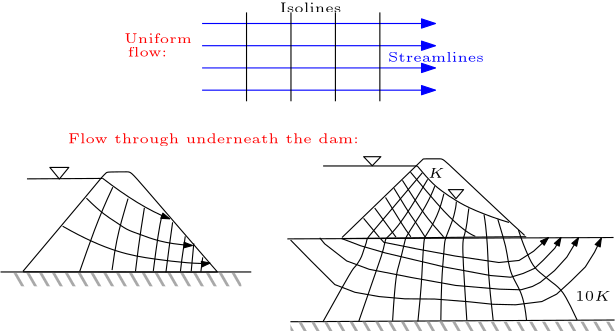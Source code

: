 <?xml version="1.0"?>
<!DOCTYPE ipe SYSTEM "ipe.dtd">
<ipe version="70206" creator="Ipe 7.2.9">
<info created="D:20201130234638" modified="D:20201130235549"/>
<ipestyle name="basic">
<symbol name="arrow/arc(spx)">
<path stroke="sym-stroke" fill="sym-stroke" pen="sym-pen">
0 0 m
-1 0.333 l
-1 -0.333 l
h
</path>
</symbol>
<symbol name="arrow/farc(spx)">
<path stroke="sym-stroke" fill="white" pen="sym-pen">
0 0 m
-1 0.333 l
-1 -0.333 l
h
</path>
</symbol>
<symbol name="arrow/ptarc(spx)">
<path stroke="sym-stroke" fill="sym-stroke" pen="sym-pen">
0 0 m
-1 0.333 l
-0.8 0 l
-1 -0.333 l
h
</path>
</symbol>
<symbol name="arrow/fptarc(spx)">
<path stroke="sym-stroke" fill="white" pen="sym-pen">
0 0 m
-1 0.333 l
-0.8 0 l
-1 -0.333 l
h
</path>
</symbol>
<symbol name="mark/circle(sx)" transformations="translations">
<path fill="sym-stroke">
0.6 0 0 0.6 0 0 e
0.4 0 0 0.4 0 0 e
</path>
</symbol>
<symbol name="mark/disk(sx)" transformations="translations">
<path fill="sym-stroke">
0.6 0 0 0.6 0 0 e
</path>
</symbol>
<symbol name="mark/fdisk(sfx)" transformations="translations">
<group>
<path fill="sym-fill">
0.5 0 0 0.5 0 0 e
</path>
<path fill="sym-stroke" fillrule="eofill">
0.6 0 0 0.6 0 0 e
0.4 0 0 0.4 0 0 e
</path>
</group>
</symbol>
<symbol name="mark/box(sx)" transformations="translations">
<path fill="sym-stroke" fillrule="eofill">
-0.6 -0.6 m
0.6 -0.6 l
0.6 0.6 l
-0.6 0.6 l
h
-0.4 -0.4 m
0.4 -0.4 l
0.4 0.4 l
-0.4 0.4 l
h
</path>
</symbol>
<symbol name="mark/square(sx)" transformations="translations">
<path fill="sym-stroke">
-0.6 -0.6 m
0.6 -0.6 l
0.6 0.6 l
-0.6 0.6 l
h
</path>
</symbol>
<symbol name="mark/fsquare(sfx)" transformations="translations">
<group>
<path fill="sym-fill">
-0.5 -0.5 m
0.5 -0.5 l
0.5 0.5 l
-0.5 0.5 l
h
</path>
<path fill="sym-stroke" fillrule="eofill">
-0.6 -0.6 m
0.6 -0.6 l
0.6 0.6 l
-0.6 0.6 l
h
-0.4 -0.4 m
0.4 -0.4 l
0.4 0.4 l
-0.4 0.4 l
h
</path>
</group>
</symbol>
<symbol name="mark/cross(sx)" transformations="translations">
<group>
<path fill="sym-stroke">
-0.43 -0.57 m
0.57 0.43 l
0.43 0.57 l
-0.57 -0.43 l
h
</path>
<path fill="sym-stroke">
-0.43 0.57 m
0.57 -0.43 l
0.43 -0.57 l
-0.57 0.43 l
h
</path>
</group>
</symbol>
<symbol name="arrow/fnormal(spx)">
<path stroke="sym-stroke" fill="white" pen="sym-pen">
0 0 m
-1 0.333 l
-1 -0.333 l
h
</path>
</symbol>
<symbol name="arrow/pointed(spx)">
<path stroke="sym-stroke" fill="sym-stroke" pen="sym-pen">
0 0 m
-1 0.333 l
-0.8 0 l
-1 -0.333 l
h
</path>
</symbol>
<symbol name="arrow/fpointed(spx)">
<path stroke="sym-stroke" fill="white" pen="sym-pen">
0 0 m
-1 0.333 l
-0.8 0 l
-1 -0.333 l
h
</path>
</symbol>
<symbol name="arrow/linear(spx)">
<path stroke="sym-stroke" pen="sym-pen">
-1 0.333 m
0 0 l
-1 -0.333 l
</path>
</symbol>
<symbol name="arrow/fdouble(spx)">
<path stroke="sym-stroke" fill="white" pen="sym-pen">
0 0 m
-1 0.333 l
-1 -0.333 l
h
-1 0 m
-2 0.333 l
-2 -0.333 l
h
</path>
</symbol>
<symbol name="arrow/double(spx)">
<path stroke="sym-stroke" fill="sym-stroke" pen="sym-pen">
0 0 m
-1 0.333 l
-1 -0.333 l
h
-1 0 m
-2 0.333 l
-2 -0.333 l
h
</path>
</symbol>
<pen name="heavier" value="0.8"/>
<pen name="fat" value="1.2"/>
<pen name="ultrafat" value="2"/>
<symbolsize name="large" value="5"/>
<symbolsize name="small" value="2"/>
<symbolsize name="tiny" value="1.1"/>
<arrowsize name="large" value="10"/>
<arrowsize name="small" value="5"/>
<arrowsize name="tiny" value="3"/>
<color name="red" value="1 0 0"/>
<color name="green" value="0 1 0"/>
<color name="blue" value="0 0 1"/>
<color name="yellow" value="1 1 0"/>
<color name="orange" value="1 0.647 0"/>
<color name="gold" value="1 0.843 0"/>
<color name="purple" value="0.627 0.125 0.941"/>
<color name="gray" value="0.745"/>
<color name="brown" value="0.647 0.165 0.165"/>
<color name="navy" value="0 0 0.502"/>
<color name="pink" value="1 0.753 0.796"/>
<color name="seagreen" value="0.18 0.545 0.341"/>
<color name="turquoise" value="0.251 0.878 0.816"/>
<color name="violet" value="0.933 0.51 0.933"/>
<color name="darkblue" value="0 0 0.545"/>
<color name="darkcyan" value="0 0.545 0.545"/>
<color name="darkgray" value="0.663"/>
<color name="darkgreen" value="0 0.392 0"/>
<color name="darkmagenta" value="0.545 0 0.545"/>
<color name="darkorange" value="1 0.549 0"/>
<color name="darkred" value="0.545 0 0"/>
<color name="lightblue" value="0.678 0.847 0.902"/>
<color name="lightcyan" value="0.878 1 1"/>
<color name="lightgray" value="0.827"/>
<color name="lightgreen" value="0.565 0.933 0.565"/>
<color name="lightyellow" value="1 1 0.878"/>
<dashstyle name="dashed" value="[4] 0"/>
<dashstyle name="dotted" value="[1 3] 0"/>
<dashstyle name="dash dotted" value="[4 2 1 2] 0"/>
<dashstyle name="dash dot dotted" value="[4 2 1 2 1 2] 0"/>
<textsize name="large" value="\large"/>
<textsize name="Large" value="\Large"/>
<textsize name="LARGE" value="\LARGE"/>
<textsize name="huge" value="\huge"/>
<textsize name="Huge" value="\Huge"/>
<textsize name="small" value="\small"/>
<textsize name="footnote" value="\footnotesize"/>
<textsize name="tiny" value="\tiny"/>
<textstyle name="center" begin="\begin{center}" end="\end{center}"/>
<textstyle name="itemize" begin="\begin{itemize}" end="\end{itemize}"/>
<textstyle name="item" begin="\begin{itemize}\item{}" end="\end{itemize}"/>
<gridsize name="4 pts" value="4"/>
<gridsize name="8 pts (~3 mm)" value="8"/>
<gridsize name="16 pts (~6 mm)" value="16"/>
<gridsize name="32 pts (~12 mm)" value="32"/>
<gridsize name="10 pts (~3.5 mm)" value="10"/>
<gridsize name="20 pts (~7 mm)" value="20"/>
<gridsize name="14 pts (~5 mm)" value="14"/>
<gridsize name="28 pts (~10 mm)" value="28"/>
<gridsize name="56 pts (~20 mm)" value="56"/>
<anglesize name="90 deg" value="90"/>
<anglesize name="60 deg" value="60"/>
<anglesize name="45 deg" value="45"/>
<anglesize name="30 deg" value="30"/>
<anglesize name="22.5 deg" value="22.5"/>
<opacity name="10%" value="0.1"/>
<opacity name="30%" value="0.3"/>
<opacity name="50%" value="0.5"/>
<opacity name="75%" value="0.75"/>
<tiling name="falling" angle="-60" step="4" width="1"/>
<tiling name="rising" angle="30" step="4" width="1"/>
</ipestyle>
<page>
<layer name="alpha"/>
<view layers="alpha" active="alpha"/>
<path layer="alpha" matrix="1.44685 0 0 1.70756 -370.789 -684.447" stroke="black">
388.623 805.362 m
397.59 814.422
406.281 823.113
408.315 825.331
409.424 826.164
409.516 826.348
415.433 826.348
415.526 826.348
436.974 805.27
436.974 805.27
437.159 805.177
388.715 805.27 c
</path>
<path matrix="1.44685 0 0 1.70756 -370.789 -684.447" stroke="black">
389.639 824.869 m
408.499 824.962 l
408.499 824.962 l
408.499 824.962 l
</path>
<path matrix="1.48767 0 0 1.70756 -387.464 -684.447" stroke="black" arrow="normal/tiny">
408.499 824.962 m
414.324 821.079
419.501 818.213
424.678 816.456 c
</path>
<path matrix="1.44685 0 0 1.70756 -370.789 -684.447" stroke="black" arrow="normal/tiny">
404.432 820.801 m
408.13 817.658
411.828 815.809
414.324 814.145
417.652 813.22
422.09 811.741
427.082 811.002
430.78 810.817 c
</path>
<path matrix="1.44685 0 0 1.70756 -370.789 -684.447" stroke="black" arrow="normal/tiny">
398.515 814.885 m
409.466 809.585
421.653 807.757
432.58 806.843
435.168 807.118 c
</path>
<path matrix="1.44685 0 0 1.70756 -370.789 -684.447" stroke="black">
402.767 805.362 m
405.264 811.371
407.298 816.549
410.996 823.113 c
</path>
<path matrix="1.44685 0 0 1.70756 -370.789 -684.447" stroke="black">
410.811 805.639 m
411.643 811.002
413.122 816.086
414.786 820.709
414.786 820.709 c
</path>
<path matrix="1.44685 0 0 1.70756 -370.789 -684.447" stroke="black">
416.635 805.362 m
417.467 811.741
418.854 818.767
418.854 818.767 c
</path>
<path matrix="1.44685 0 0 1.70756 -370.789 -684.447" stroke="black">
421.073 805.455 m
422.367 814.237
423.199 817.103 c
</path>
<path matrix="1.44685 0 0 1.70756 -370.789 -684.447" stroke="black">
424.216 805.177 m
424.863 809.707
425.88 815.717 c
</path>
<path matrix="1.44685 0 0 1.70756 -370.789 -684.447" stroke="black">
427.822 805.362 m
428.284 809.06
428.839 811.371
429.023 812.758 c
</path>
<path matrix="1.44685 0 0 1.70756 -370.789 -684.447" stroke="black">
430.503 805.362 m
431.15 811.279 l
</path>
<path matrix="1.44685 0 0 1.70756 -370.789 -684.447" stroke="black">
432.906 805.27 m
433.369 808.321 l
</path>
<path matrix="1.44685 0 0 1.70756 -370.789 -684.447" fill="darkgray" fillrule="wind" tiling="falling">
385.941 804.992 m
385.941 802.219 l
442.984 802.219 l
442.984 804.992 l
h
</path>
<path matrix="1.31355 0 0 1.33298 -305.018 -370.701" stroke="black">
460.272 824.777 m
486.066 824.777 l
</path>
<path matrix="1.31355 0 0 1.33298 -305.018 -370.701" stroke="black">
465.449 805.455 m
487.545 826.533
487.73 826.626
487.637 826.718
493.092 826.718
493.184 826.626
515.65 805.732
516.112 805.639
515.742 805.732
465.357 805.177 c
</path>
<path matrix="1.31355 0 0 1.33298 -305.018 -370.701" stroke="black">
486.066 824.777 m
489.764 820.339
492.814 817.935
496.605 815.439
501.135 812.943
508.254 810.354
511.212 809.522 c
</path>
<path matrix="1.31355 0 0 1.33298 -305.018 -370.701" stroke="black">
484.216 823.113 m
490.873 815.254
495.033 810.632
500.488 806.194
502.152 805.732
501.875 805.824 c
</path>
<path matrix="1.31355 0 0 1.33298 -305.018 -370.701" stroke="black">
481.998 820.894 m
486.713 813.59
489.116 810.262
491.335 807.858
493.277 805.639 c
</path>
<path matrix="1.31355 0 0 1.33298 -305.018 -370.701" stroke="black">
479.686 818.767 m
482.645 813.96
484.309 811.279
485.788 809.43
488.192 805.639 c
</path>
<path matrix="1.31355 0 0 1.33298 -305.018 -370.701" stroke="black">
477.375 816.271 m
480.426 811.371
482.645 807.766
484.309 805.639 c
</path>
<path matrix="1.31355 0 0 1.33298 -305.018 -370.701" stroke="black">
474.417 813.405 m
480.241 805.547
480.241 805.547 c
</path>
<path matrix="1.31355 0 0 1.33298 -305.018 -370.701" stroke="black">
471.366 810.632 m
475.711 805.455 l
</path>
<path matrix="1.31355 0 0 1.33298 -305.018 -370.701" stroke="black">
460.179 782.619 m
465.357 791.772
467.668 795.747
468.685 797.319
469.147 797.596
470.534 799.63
471.089 801.017
471.551 802.589
472.198 804.16
472.198 805.085
473.215 806.287
487.452 822.928 c
</path>
<path matrix="1.31355 0 0 1.33298 -305.018 -370.701" stroke="black">
470.072 782.897 m
474.509 795.562
476.636 801.387
477.098 803.79
477.375 804.9
477.56 805.27
479.594 807.026
483.662 812.296
488.931 821.171
488.931 821.171 c
</path>
<path matrix="1.31355 0 0 1.33298 -305.018 -370.701" stroke="black">
479.317 782.989 m
480.056 795.1
480.981 797.411
482.737 804.623
482.83 805.362
485.326 809.245
488.284 813.59
490.318 817.751
490.873 819.322 c
</path>
<path matrix="1.31355 0 0 1.33298 -305.018 -370.701" stroke="black">
529.887 783.174 m
527.114 789.091
525.172 791.864
522.584 793.621
521.197 794.823
518.146 797.134
516.482 800.37
514.725 804.623
513.801 807.489 c
</path>
<path matrix="1.31355 0 0 1.33298 -305.018 -370.701" stroke="black">
516.02 783.174 m
515.465 788.444
513.616 792.511
511.859 795.285
510.935 799.075
510.472 802.774
509.363 806.379
508.161 810.354 c
</path>
<path matrix="1.31355 0 0 1.33298 -305.018 -370.701" stroke="black">
486.25 782.804 m
487.175 791.402
487.452 798.336
487.915 804.992
488.192 805.639
489.856 808.136
491.52 811.371
492.537 814.145
493.092 816.179
493.369 817.288 c
</path>
<path matrix="1.31355 0 0 1.33298 -305.018 -370.701" stroke="black">
492.537 783.174 m
492.63 792.049
493.092 798.336
493.554 804.068
493.739 805.177
495.958 810.447
496.328 812.388
496.697 813.775
496.79 815.162 c
</path>
<path matrix="1.31355 0 0 1.33298 -305.018 -370.701" stroke="black">
499.656 783.082 m
499.101 791.587
498.639 798.798
498.454 804.715
499.101 806.287
499.748 809.245
500.026 812.296
500.21 813.313 c
</path>
<path matrix="1.31355 0 0 1.33298 -305.018 -370.701" stroke="black">
506.867 783.174 m
505.573 794.176
505.48 800.925
505.11 805.732
504.741 809.615
504.371 811.649 c
</path>
<path matrix="1.31355 0 0 1.33298 -305.018 -370.701" stroke="black" rarrow="normal/tiny">
522.029 805.455 m
517.961 801.757 l
513.986 799.26 l
508.439 798.706 l
496.42 800.462 l
485.788 802.404 l
476.913 804.16 l
475.896 805.27 l
</path>
<path matrix="1.31355 0 0 1.33298 -305.018 -370.701" stroke="black" rarrow="normal/tiny">
525.449 805.455 m
523.785 802.589 l
520.642 799.353 l
518.238 797.134 l
515.095 795.747 l
511.674 794.73 l
506.127 795.193 l
493.462 797.504 l
477.283 801.294 l
470.534 803.236 l
465.357 805.177 l
</path>
<path matrix="1.31029 -0.0168083 0.0169849 1.36352 -317.318 -386.554" stroke="black" rarrow="normal/tiny">
530.534 805.547 m
527.391 800.37 l
524.063 796.764 l
520.18 793.621 l
518.053 792.511 l
514.91 791.587 l
508.993 791.679 l
496.975 792.511 l
484.771 794.453 l
473.122 796.487 l
466.928 798.613 l
460.826 803.051 l
459.44 804.623 l
</path>
<path matrix="1.30516 -0.00970713 0.00964209 1.33505 -308.198 -367.539" stroke="black" rarrow="normal/tiny">
536.451 805.547 m
534.602 801.757 l
532.106 797.781 l
528.131 793.898 l
524.248 790.385 l
520.18 788.351 l
512.969 787.427 l
506.682 787.519 l
499.841 788.166 l
490.596 788.813 l
482.367 788.813 l
475.249 789.368 l
468.592 790.478 l
463.045 792.511 l
456.389 798.891 l
450.749 804.438 l
450.749 804.438 l
</path>
<path matrix="1.31355 0 0 1.33298 -305.018 -370.701" stroke="black">
450.472 805.085 m
539.872 805.455 l
</path>
<path matrix="1.31355 0 0 1.33298 -305.018 -370.701" stroke="black">
451.304 782.712 m
540.149 783.174 l
</path>
<path matrix="1.31355 0 0 1.33298 -305.253 -370.461" fill="darkgray" fillrule="wind" tiling="falling">
451.489 782.527 m
451.489 780.031 l
540.519 780.031 l
540.519 782.527 l
h
</path>
<path matrix="0.774342 0 0 0.814688 84.9536 109.63" stroke="black">
296 764 m
300 760 l
304 764 l
h
</path>
<path matrix="0.852925 0 0 1.04362 -51.2657 -69.1401" stroke="black">
296 764 m
300 760 l
304 764 l
h
</path>
<path matrix="0.684966 0 0 0.814688 141.915 97.7741" stroke="black">
296 764 m
300 760 l
304 764 l
h
</path>
<text matrix="1.31355 0 0 1.33298 -7.91797 -295.285" transformations="translations" pos="262.813 765.034" stroke="black" type="label" width="6.012" height="3.404" depth="0" valign="baseline" size="tiny">$K$</text>
<text matrix="1.31355 0 0 1.33298 45.1421 -339.558" transformations="translations" pos="262.813 765.034" stroke="black" type="label" width="12.792" height="3.404" depth="0" valign="baseline" size="tiny" style="math">10 K</text>
<path matrix="1.44685 0 0 1.70756 -139.549 -561.006" stroke="black" fill="darkgray">
223.243 732.95 m
285.625 732.95 l
</path>
<path stroke="blue" fill="darkgray" arrow="normal/small">
256 780 m
340 780 l
</path>
<path stroke="blue" fill="darkgray" arrow="normal/small">
256 772 m
340 772 l
</path>
<path stroke="blue" fill="darkgray" arrow="normal/small">
256 764 m
340 764 l
</path>
<path stroke="blue" fill="darkgray" arrow="normal/small">
256 756 m
340 756 l
</path>
<path stroke="black" fill="darkgray">
320 784 m
320 752 l
</path>
<path stroke="black" fill="darkgray">
304 784 m
304 752 l
</path>
<path stroke="black" fill="darkgray">
288 784 m
288 752 l
</path>
<path stroke="black" fill="darkgray">
272 784 m
272 752 l
</path>
<text matrix="1 0 0 1 100 0" transformations="translations" pos="184 784" stroke="black" type="label" width="22.112" height="3.459" depth="0" valign="baseline" size="tiny">Isolines</text>
<text matrix="1 0 0 1 122.892 -13.7416" transformations="translations" pos="200 780" stroke="blue" type="label" width="34.558" height="3.459" depth="0" valign="baseline" size="tiny">Streamlines</text>
<text matrix="1 0 0 1 37.2076 -10.6081" transformations="translations" pos="190.785 783.457" stroke="red" type="label" width="24.36" height="3.459" depth="0" valign="baseline" size="tiny">Uniform</text>
<text matrix="1 0 0 1 38.4742 -15.3581" transformations="translations" pos="190.785 783.457" stroke="red" type="label" width="14.183" height="3.459" depth="0" valign="baseline" size="tiny">flow:</text>
<text matrix="1 0 0 1 -28.0244 -5.85822" transformations="translations" pos="235.751 742.766" stroke="red" type="label" width="104.734" height="3.468" depth="0.96" valign="baseline" size="tiny">Flow through underneath the dam:</text>
</page>
</ipe>
